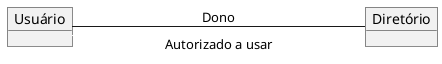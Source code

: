 @startuml mod01ima14
skinparam ClassAttributeIconSize 0
object "Usuário" as o1
object "Diretório" as o2
left to right direction
o1 ---- o2 : Dono
o2 --[#White]-- o1 : Autorizado a usar
@enduml